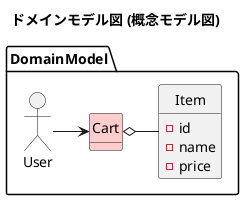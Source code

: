 @startuml
title ドメインモデル図 (概念モデル図)

'left to right direction
hide circle
hide method

package DomainModel {
  mix_actor User
  class Cart #ffcccc
  class Item {
    - id
    - name
    - price
  }
}

User -> Cart
Cart o- Item


@enduml
